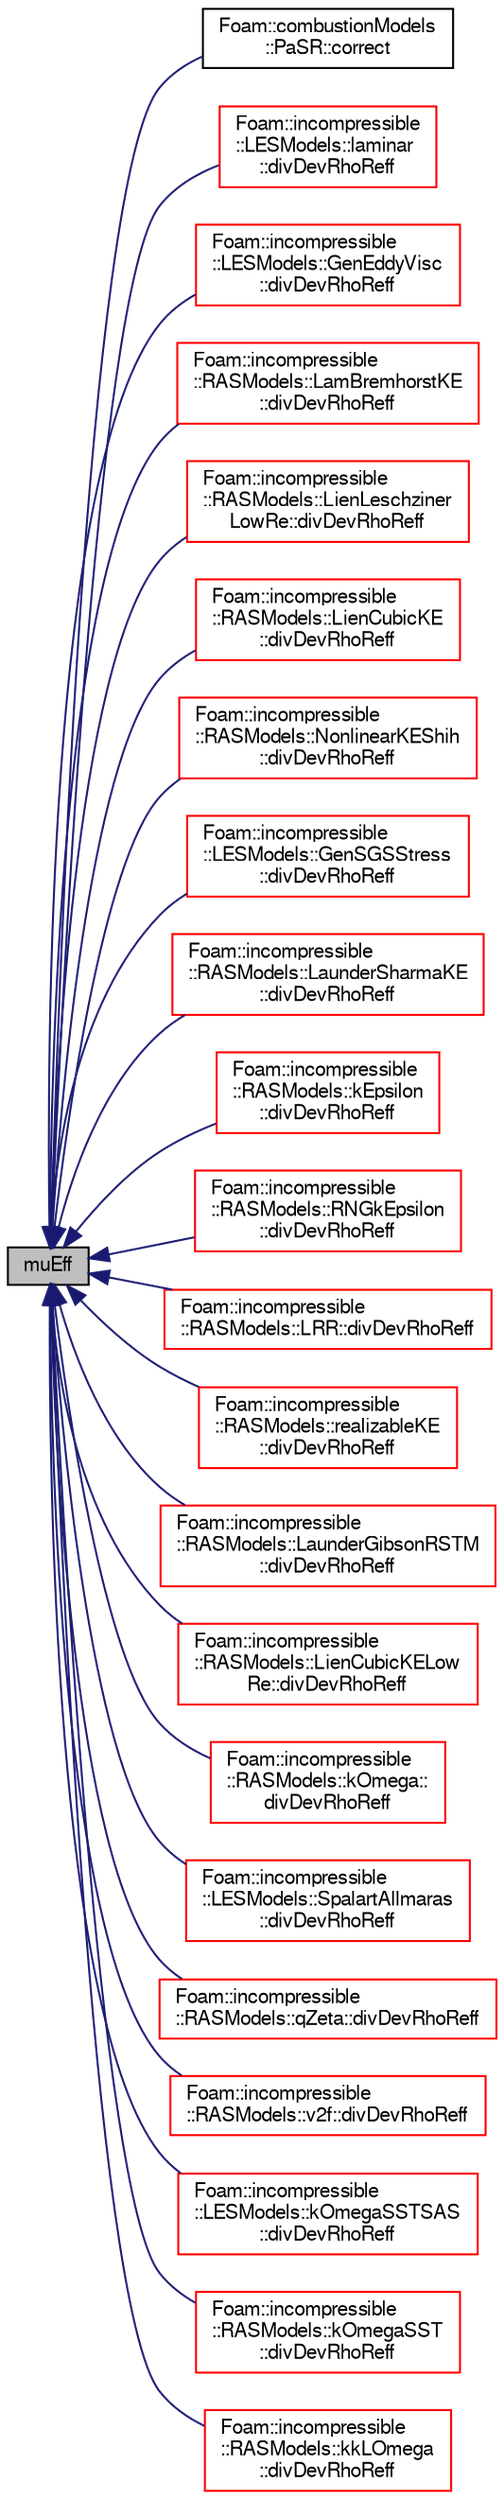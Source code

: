digraph "muEff"
{
  bgcolor="transparent";
  edge [fontname="FreeSans",fontsize="10",labelfontname="FreeSans",labelfontsize="10"];
  node [fontname="FreeSans",fontsize="10",shape=record];
  rankdir="LR";
  Node1 [label="muEff",height=0.2,width=0.4,color="black", fillcolor="grey75", style="filled", fontcolor="black"];
  Node1 -> Node2 [dir="back",color="midnightblue",fontsize="10",style="solid",fontname="FreeSans"];
  Node2 [label="Foam::combustionModels\l::PaSR::correct",height=0.2,width=0.4,color="black",URL="$a21266.html#a3ae44b28050c3aa494c1d8e18cf618c1",tooltip="Correct combustion rate. "];
  Node1 -> Node3 [dir="back",color="midnightblue",fontsize="10",style="solid",fontname="FreeSans"];
  Node3 [label="Foam::incompressible\l::LESModels::laminar\l::divDevRhoReff",height=0.2,width=0.4,color="red",URL="$a30870.html#a1d0345d58cf17e030967c2b77a4477d6",tooltip="Return the deviatoric part of the effective sub-grid. "];
  Node1 -> Node6 [dir="back",color="midnightblue",fontsize="10",style="solid",fontname="FreeSans"];
  Node6 [label="Foam::incompressible\l::LESModels::GenEddyVisc\l::divDevRhoReff",height=0.2,width=0.4,color="red",URL="$a30846.html#a1d0345d58cf17e030967c2b77a4477d6",tooltip="Return the deviatoric part of the effective sub-grid. "];
  Node1 -> Node13 [dir="back",color="midnightblue",fontsize="10",style="solid",fontname="FreeSans"];
  Node13 [label="Foam::incompressible\l::RASModels::LamBremhorstKE\l::divDevRhoReff",height=0.2,width=0.4,color="red",URL="$a31034.html#a1d0345d58cf17e030967c2b77a4477d6",tooltip="Return the source term for the momentum equation. "];
  Node1 -> Node16 [dir="back",color="midnightblue",fontsize="10",style="solid",fontname="FreeSans"];
  Node16 [label="Foam::incompressible\l::RASModels::LienLeschziner\lLowRe::divDevRhoReff",height=0.2,width=0.4,color="red",URL="$a31058.html#a1d0345d58cf17e030967c2b77a4477d6",tooltip="Return the source term for the momentum equation. "];
  Node1 -> Node19 [dir="back",color="midnightblue",fontsize="10",style="solid",fontname="FreeSans"];
  Node19 [label="Foam::incompressible\l::RASModels::LienCubicKE\l::divDevRhoReff",height=0.2,width=0.4,color="red",URL="$a31050.html#a1d0345d58cf17e030967c2b77a4477d6",tooltip="Return the source term for the momentum equation. "];
  Node1 -> Node22 [dir="back",color="midnightblue",fontsize="10",style="solid",fontname="FreeSans"];
  Node22 [label="Foam::incompressible\l::RASModels::NonlinearKEShih\l::divDevRhoReff",height=0.2,width=0.4,color="red",URL="$a31066.html#a1d0345d58cf17e030967c2b77a4477d6",tooltip="Return the source term for the momentum equation. "];
  Node1 -> Node25 [dir="back",color="midnightblue",fontsize="10",style="solid",fontname="FreeSans"];
  Node25 [label="Foam::incompressible\l::LESModels::GenSGSStress\l::divDevRhoReff",height=0.2,width=0.4,color="red",URL="$a30850.html#a1d0345d58cf17e030967c2b77a4477d6",tooltip="Return the deviatoric part of the effective sub-grid. "];
  Node1 -> Node29 [dir="back",color="midnightblue",fontsize="10",style="solid",fontname="FreeSans"];
  Node29 [label="Foam::incompressible\l::RASModels::LaunderSharmaKE\l::divDevRhoReff",height=0.2,width=0.4,color="red",URL="$a31046.html#a1d0345d58cf17e030967c2b77a4477d6",tooltip="Return the source term for the momentum equation. "];
  Node1 -> Node32 [dir="back",color="midnightblue",fontsize="10",style="solid",fontname="FreeSans"];
  Node32 [label="Foam::incompressible\l::RASModels::kEpsilon\l::divDevRhoReff",height=0.2,width=0.4,color="red",URL="$a31018.html#a1d0345d58cf17e030967c2b77a4477d6",tooltip="Return the source term for the momentum equation. "];
  Node1 -> Node35 [dir="back",color="midnightblue",fontsize="10",style="solid",fontname="FreeSans"];
  Node35 [label="Foam::incompressible\l::RASModels::RNGkEpsilon\l::divDevRhoReff",height=0.2,width=0.4,color="red",URL="$a31082.html#a1d0345d58cf17e030967c2b77a4477d6",tooltip="Return the source term for the momentum equation. "];
  Node1 -> Node38 [dir="back",color="midnightblue",fontsize="10",style="solid",fontname="FreeSans"];
  Node38 [label="Foam::incompressible\l::RASModels::LRR::divDevRhoReff",height=0.2,width=0.4,color="red",URL="$a31062.html#a1d0345d58cf17e030967c2b77a4477d6",tooltip="Return the source term for the momentum equation. "];
  Node1 -> Node41 [dir="back",color="midnightblue",fontsize="10",style="solid",fontname="FreeSans"];
  Node41 [label="Foam::incompressible\l::RASModels::realizableKE\l::divDevRhoReff",height=0.2,width=0.4,color="red",URL="$a31078.html#a1d0345d58cf17e030967c2b77a4477d6",tooltip="Return the source term for the momentum equation. "];
  Node1 -> Node44 [dir="back",color="midnightblue",fontsize="10",style="solid",fontname="FreeSans"];
  Node44 [label="Foam::incompressible\l::RASModels::LaunderGibsonRSTM\l::divDevRhoReff",height=0.2,width=0.4,color="red",URL="$a31042.html#a1d0345d58cf17e030967c2b77a4477d6",tooltip="Return the source term for the momentum equation. "];
  Node1 -> Node47 [dir="back",color="midnightblue",fontsize="10",style="solid",fontname="FreeSans"];
  Node47 [label="Foam::incompressible\l::RASModels::LienCubicKELow\lRe::divDevRhoReff",height=0.2,width=0.4,color="red",URL="$a31054.html#a1d0345d58cf17e030967c2b77a4477d6",tooltip="Return the source term for the momentum equation. "];
  Node1 -> Node50 [dir="back",color="midnightblue",fontsize="10",style="solid",fontname="FreeSans"];
  Node50 [label="Foam::incompressible\l::RASModels::kOmega::\ldivDevRhoReff",height=0.2,width=0.4,color="red",URL="$a31026.html#a1d0345d58cf17e030967c2b77a4477d6",tooltip="Return the source term for the momentum equation. "];
  Node1 -> Node53 [dir="back",color="midnightblue",fontsize="10",style="solid",fontname="FreeSans"];
  Node53 [label="Foam::incompressible\l::LESModels::SpalartAllmaras\l::divDevRhoReff",height=0.2,width=0.4,color="red",URL="$a30902.html#a1d0345d58cf17e030967c2b77a4477d6",tooltip="Return the deviatoric part of the effective sub-grid. "];
  Node1 -> Node59 [dir="back",color="midnightblue",fontsize="10",style="solid",fontname="FreeSans"];
  Node59 [label="Foam::incompressible\l::RASModels::qZeta::divDevRhoReff",height=0.2,width=0.4,color="red",URL="$a31070.html#a1d0345d58cf17e030967c2b77a4477d6",tooltip="Return the source term for the momentum equation. "];
  Node1 -> Node62 [dir="back",color="midnightblue",fontsize="10",style="solid",fontname="FreeSans"];
  Node62 [label="Foam::incompressible\l::RASModels::v2f::divDevRhoReff",height=0.2,width=0.4,color="red",URL="$a31090.html#a1d0345d58cf17e030967c2b77a4477d6",tooltip="Return the source term for the momentum equation. "];
  Node1 -> Node65 [dir="back",color="midnightblue",fontsize="10",style="solid",fontname="FreeSans"];
  Node65 [label="Foam::incompressible\l::LESModels::kOmegaSSTSAS\l::divDevRhoReff",height=0.2,width=0.4,color="red",URL="$a30866.html#a1d0345d58cf17e030967c2b77a4477d6",tooltip="Return the deviatoric part of the effective sub-grid. "];
  Node1 -> Node69 [dir="back",color="midnightblue",fontsize="10",style="solid",fontname="FreeSans"];
  Node69 [label="Foam::incompressible\l::RASModels::kOmegaSST\l::divDevRhoReff",height=0.2,width=0.4,color="red",URL="$a31030.html#a1d0345d58cf17e030967c2b77a4477d6",tooltip="Return the source term for the momentum equation. "];
  Node1 -> Node72 [dir="back",color="midnightblue",fontsize="10",style="solid",fontname="FreeSans"];
  Node72 [label="Foam::incompressible\l::RASModels::kkLOmega\l::divDevRhoReff",height=0.2,width=0.4,color="red",URL="$a31022.html#a1d0345d58cf17e030967c2b77a4477d6",tooltip="Return the source term for the momentum equation. "];
}
